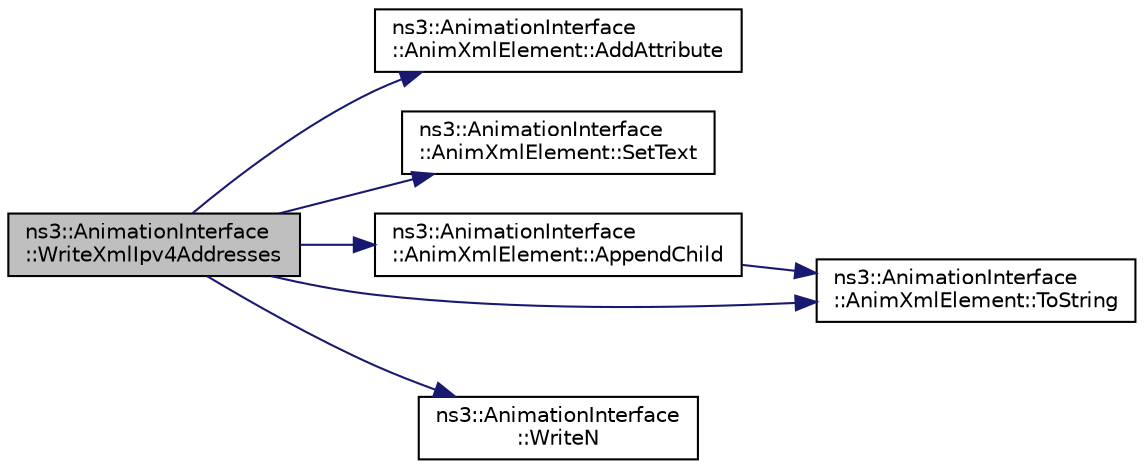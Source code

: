 digraph "ns3::AnimationInterface::WriteXmlIpv4Addresses"
{
  edge [fontname="Helvetica",fontsize="10",labelfontname="Helvetica",labelfontsize="10"];
  node [fontname="Helvetica",fontsize="10",shape=record];
  rankdir="LR";
  Node1 [label="ns3::AnimationInterface\l::WriteXmlIpv4Addresses",height=0.2,width=0.4,color="black", fillcolor="grey75", style="filled", fontcolor="black"];
  Node1 -> Node2 [color="midnightblue",fontsize="10",style="solid"];
  Node2 [label="ns3::AnimationInterface\l::AnimXmlElement::AddAttribute",height=0.2,width=0.4,color="black", fillcolor="white", style="filled",URL="$d2/dbc/classns3_1_1AnimationInterface_1_1AnimXmlElement.html#af2674ecb42b9384b8bc7e708a3724f5e"];
  Node1 -> Node3 [color="midnightblue",fontsize="10",style="solid"];
  Node3 [label="ns3::AnimationInterface\l::AnimXmlElement::SetText",height=0.2,width=0.4,color="black", fillcolor="white", style="filled",URL="$d2/dbc/classns3_1_1AnimationInterface_1_1AnimXmlElement.html#a910d4c4bed848bcf0e03cd754a2c9de4"];
  Node1 -> Node4 [color="midnightblue",fontsize="10",style="solid"];
  Node4 [label="ns3::AnimationInterface\l::AnimXmlElement::AppendChild",height=0.2,width=0.4,color="black", fillcolor="white", style="filled",URL="$d2/dbc/classns3_1_1AnimationInterface_1_1AnimXmlElement.html#a1e25e9c78d0529468a313cc8cf5a8446"];
  Node4 -> Node5 [color="midnightblue",fontsize="10",style="solid"];
  Node5 [label="ns3::AnimationInterface\l::AnimXmlElement::ToString",height=0.2,width=0.4,color="black", fillcolor="white", style="filled",URL="$d2/dbc/classns3_1_1AnimationInterface_1_1AnimXmlElement.html#ab97cfaafbbd28bfbdfb82b2ce101740b"];
  Node1 -> Node6 [color="midnightblue",fontsize="10",style="solid"];
  Node6 [label="ns3::AnimationInterface\l::WriteN",height=0.2,width=0.4,color="black", fillcolor="white", style="filled",URL="$d6/d1a/classns3_1_1AnimationInterface.html#a4cdd131c35733674773098d094f30066"];
  Node1 -> Node5 [color="midnightblue",fontsize="10",style="solid"];
}

